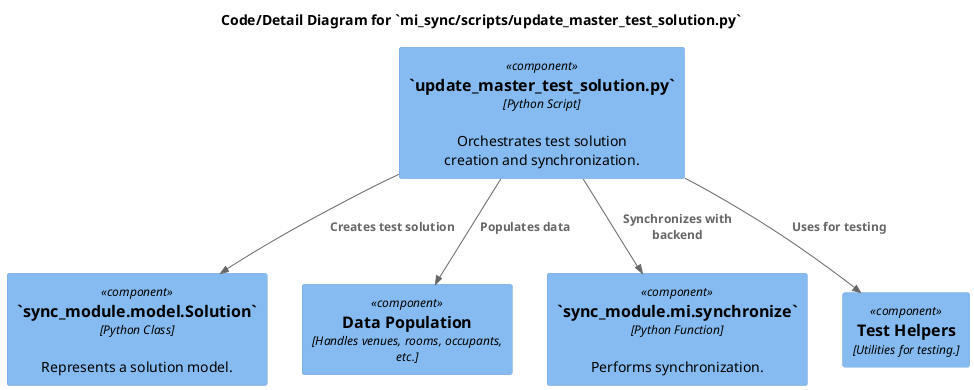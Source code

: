 @startuml C4_Code
!include <C4/C4_Component.puml>

title Code/Detail Diagram for `mi_sync/scripts/update_master_test_solution.py`

Component(update_script, "`update_master_test_solution.py`", "Python Script", "Orchestrates test solution creation and synchronization.")
Component(solution_model, "`sync_module.model.Solution`", "Python Class", "Represents a solution model.")
Component(data_population, "Data Population", "Handles venues, rooms, occupants, etc.")
Component(sync_function, "`sync_module.mi.synchronize`", "Python Function", "Performs synchronization.")
Component(test_helpers, "Test Helpers", "Utilities for testing.")

Rel(update_script, solution_model, "Creates test solution")
Rel(update_script, data_population, "Populates data")
Rel(update_script, sync_function, "Synchronizes with backend")
Rel(update_script, test_helpers, "Uses for testing")

@enduml